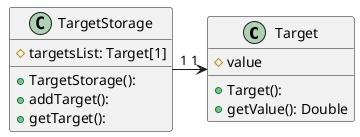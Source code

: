 @startuml


class Target {
#value

+Target():
+getValue(): Double
}

class TargetStorage {
# targetsList: Target[1]

+ TargetStorage():
+ addTarget():
+ getTarget():
}

TargetStorage "1"-> "1" Target




@enduml